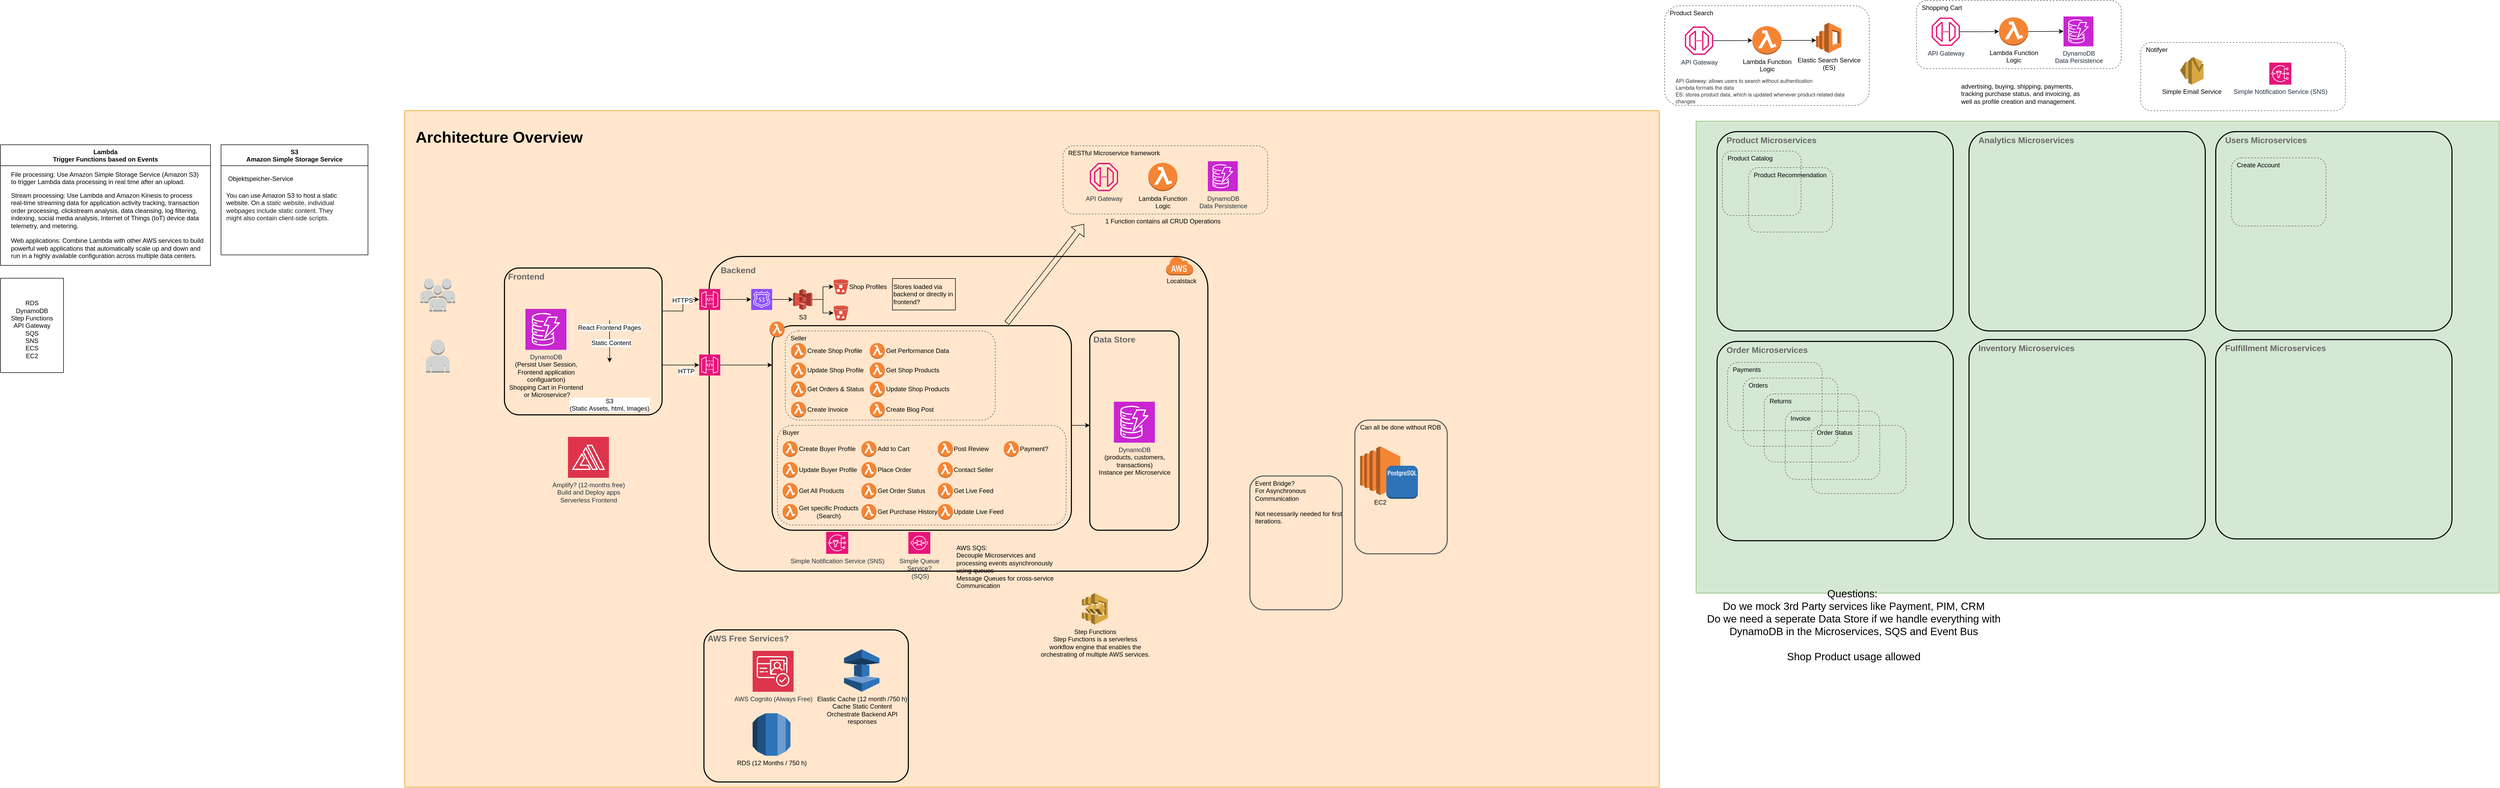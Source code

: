 <mxfile version="24.0.2" type="github">
  <diagram name="Seite-1" id="H0WjSN8u0w2IexakOVe9">
    <mxGraphModel dx="2236" dy="1853" grid="1" gridSize="10" guides="1" tooltips="1" connect="1" arrows="1" fold="1" page="1" pageScale="1" pageWidth="827" pageHeight="1169" math="0" shadow="0">
      <root>
        <mxCell id="0" />
        <mxCell id="1" parent="0" />
        <mxCell id="PIIRv9eCLGQA87d_PgNQ-50" value="" style="rounded=0;whiteSpace=wrap;html=1;align=left;verticalAlign=middle;fontFamily=Helvetica;fontSize=12;fillColor=#d5e8d4;strokeColor=#82b366;" parent="1" vertex="1">
          <mxGeometry x="2470" y="100" width="1530" height="900" as="geometry" />
        </mxCell>
        <mxCell id="dFDLAd7guygsS9mEY5Ak-1" value="Product Microservices" style="rounded=1;arcSize=10;dashed=0;fillColor=none;gradientColor=none;strokeWidth=2;align=left;verticalAlign=top;fontFamily=Helvetica;fontSize=16;fontColor=#666666;fontStyle=1;labelBackgroundColor=none;labelBorderColor=none;spacingLeft=16;" parent="1" vertex="1">
          <mxGeometry x="2510" y="120" width="450" height="380" as="geometry" />
        </mxCell>
        <mxCell id="PIIRv9eCLGQA87d_PgNQ-48" value="" style="rounded=0;whiteSpace=wrap;html=1;align=left;verticalAlign=middle;fontFamily=Helvetica;fontSize=12;fillColor=#ffe6cc;strokeColor=#d79b00;" parent="1" vertex="1">
          <mxGeometry x="10" y="80" width="2390" height="1290" as="geometry" />
        </mxCell>
        <mxCell id="CP4FYi2aOfL6vlJ2FLCF-43" value="Frontend" style="rounded=1;arcSize=10;dashed=0;fillColor=none;gradientColor=none;strokeWidth=2;align=left;verticalAlign=top;fontFamily=Helvetica;fontSize=16;fontColor=#666666;fontStyle=1;labelBackgroundColor=none;labelBorderColor=none;spacingLeft=5;" parent="1" vertex="1">
          <mxGeometry x="200" y="380" width="300.27" height="280" as="geometry" />
        </mxCell>
        <mxCell id="CP4FYi2aOfL6vlJ2FLCF-20" value="EC2" style="outlineConnect=0;dashed=0;verticalLabelPosition=bottom;verticalAlign=top;align=center;html=1;shape=mxgraph.aws3.ec2;fillColor=#F58534;gradientColor=none;fontFamily=Helvetica;fontSize=12;fontColor=default;" parent="1" vertex="1">
          <mxGeometry x="1830" y="720" width="76.5" height="93" as="geometry" />
        </mxCell>
        <mxCell id="CP4FYi2aOfL6vlJ2FLCF-29" value="Backend" style="rounded=1;arcSize=10;dashed=0;fillColor=none;gradientColor=none;strokeWidth=2;align=left;verticalAlign=top;fontFamily=Helvetica;fontSize=16;fontColor=#666666;fontStyle=1;spacingLeft=20;spacingTop=10;" parent="1" vertex="1">
          <mxGeometry x="590" y="358" width="950" height="600" as="geometry" />
        </mxCell>
        <mxCell id="CP4FYi2aOfL6vlJ2FLCF-90" value="Data Store" style="rounded=1;arcSize=10;dashed=0;fillColor=none;gradientColor=none;strokeWidth=2;align=left;verticalAlign=top;fontFamily=Helvetica;fontSize=16;fontColor=#666666;fontStyle=1;labelBackgroundColor=none;labelBorderColor=none;spacingLeft=5;" parent="1" vertex="1">
          <mxGeometry x="1315" y="500" width="170" height="380" as="geometry" />
        </mxCell>
        <mxCell id="PIIRv9eCLGQA87d_PgNQ-9" style="edgeStyle=orthogonalEdgeStyle;rounded=0;orthogonalLoop=1;jettySize=auto;html=1;fontFamily=Helvetica;fontSize=12;fontColor=default;" parent="1" source="CP4FYi2aOfL6vlJ2FLCF-31" target="CP4FYi2aOfL6vlJ2FLCF-90" edge="1">
          <mxGeometry relative="1" as="geometry">
            <Array as="points">
              <mxPoint x="1290" y="680" />
              <mxPoint x="1290" y="680" />
            </Array>
          </mxGeometry>
        </mxCell>
        <mxCell id="CP4FYi2aOfL6vlJ2FLCF-31" value="" style="rounded=1;arcSize=10;dashed=0;fillColor=none;gradientColor=none;strokeWidth=2;align=left;verticalAlign=top;fontFamily=Helvetica;fontSize=12;fontColor=default;" parent="1" vertex="1">
          <mxGeometry x="710" y="490" width="570" height="390" as="geometry" />
        </mxCell>
        <mxCell id="CP4FYi2aOfL6vlJ2FLCF-72" value="Seller" style="rounded=1;whiteSpace=wrap;html=1;align=left;verticalAlign=top;fontFamily=Helvetica;fontSize=12;fontColor=default;fillColor=none;gradientColor=none;dashed=1;strokeColor=#5e5e5e;spacingLeft=8;" parent="1" vertex="1">
          <mxGeometry x="735" y="500" width="400" height="170" as="geometry" />
        </mxCell>
        <mxCell id="CP4FYi2aOfL6vlJ2FLCF-1" value="&lt;br&gt;RDS&lt;br&gt;DynamoDB&lt;br&gt;Step Functions&lt;br&gt;API Gateway&lt;br&gt;SQS&lt;br&gt;SNS&lt;br&gt;ECS&lt;br&gt;EC2" style="rounded=0;whiteSpace=wrap;html=1;" parent="1" vertex="1">
          <mxGeometry x="-760" y="399.5" width="120" height="180" as="geometry" />
        </mxCell>
        <mxCell id="CP4FYi2aOfL6vlJ2FLCF-7" value="Lambda&#xa;Trigger Functions based on Events" style="swimlane;startSize=40;" parent="1" vertex="1">
          <mxGeometry x="-760" y="145" width="400" height="230" as="geometry" />
        </mxCell>
        <mxCell id="CP4FYi2aOfL6vlJ2FLCF-10" value="File processing: Use Amazon Simple Storage Service (Amazon S3) &#xa;to trigger Lambda data processing in real time after an upload." style="text;align=left;verticalAlign=middle;resizable=1;points=[];autosize=1;strokeColor=none;fillColor=none;html=1;overflow=fill;whiteSpace=wrap;" parent="CP4FYi2aOfL6vlJ2FLCF-7" vertex="1">
          <mxGeometry x="20" y="50" width="380" height="40" as="geometry" />
        </mxCell>
        <mxCell id="CP4FYi2aOfL6vlJ2FLCF-11" value="Stream processing: Use Lambda and Amazon Kinesis to process real-time streaming data for application activity tracking, transaction order processing, clickstream analysis, data cleansing, log filtering, indexing, social media analysis, Internet of Things (IoT) device data telemetry, and metering.&lt;br&gt;&lt;br&gt;Web applications: Combine Lambda with other AWS services to build powerful web applications that automatically scale up and down and run in a highly available configuration across multiple data centers." style="text;align=left;verticalAlign=middle;resizable=1;points=[];autosize=1;strokeColor=none;fillColor=none;html=1;overflow=fill;whiteSpace=wrap;" parent="CP4FYi2aOfL6vlJ2FLCF-7" vertex="1">
          <mxGeometry x="20" y="90" width="370" height="140" as="geometry" />
        </mxCell>
        <mxCell id="CP4FYi2aOfL6vlJ2FLCF-12" value="S3&#xa;Amazon Simple Storage Service" style="swimlane;align=center;verticalAlign=middle;fontFamily=Helvetica;fontSize=12;fontColor=default;fillColor=none;gradientColor=none;startSize=40;" parent="1" vertex="1">
          <mxGeometry x="-340" y="145" width="280" height="210" as="geometry" />
        </mxCell>
        <mxCell id="CP4FYi2aOfL6vlJ2FLCF-13" value="Objektspeicher-Service" style="text;html=1;align=center;verticalAlign=middle;resizable=0;points=[];autosize=1;strokeColor=none;fillColor=none;fontFamily=Helvetica;fontSize=12;fontColor=default;" parent="CP4FYi2aOfL6vlJ2FLCF-12" vertex="1">
          <mxGeometry y="50" width="150" height="30" as="geometry" />
        </mxCell>
        <mxCell id="CP4FYi2aOfL6vlJ2FLCF-14" value="&lt;font style=&quot;font-size: 12px;&quot;&gt;You can use Amazon S3 to host a static website. On a&amp;nbsp;&lt;em style=&quot;color: rgb(22, 25, 31); font-family: &amp;quot;Amazon Ember&amp;quot;, Helvetica, Arial, sans-serif; text-align: start; background-color: rgb(255, 255, 255);&quot;&gt;static&lt;/em&gt;&lt;span style=&quot;color: rgb(22, 25, 31); font-family: &amp;quot;Amazon Ember&amp;quot;, Helvetica, Arial, sans-serif; text-align: start; background-color: rgb(255, 255, 255);&quot;&gt;&amp;nbsp;website, individual webpages include static content. They might also contain client-side scripts.&lt;/span&gt;&lt;/font&gt;" style="text;align=left;verticalAlign=middle;resizable=1;points=[];autosize=1;strokeColor=none;fillColor=none;html=1;overflow=fill;whiteSpace=wrap;" parent="CP4FYi2aOfL6vlJ2FLCF-12" vertex="1">
          <mxGeometry x="10" y="90" width="220" height="60" as="geometry" />
        </mxCell>
        <mxCell id="CP4FYi2aOfL6vlJ2FLCF-41" style="edgeStyle=orthogonalEdgeStyle;rounded=0;orthogonalLoop=1;jettySize=auto;html=1;fontFamily=Helvetica;fontSize=12;fontColor=default;" parent="1" source="CP4FYi2aOfL6vlJ2FLCF-16" target="CP4FYi2aOfL6vlJ2FLCF-17" edge="1">
          <mxGeometry relative="1" as="geometry" />
        </mxCell>
        <mxCell id="CP4FYi2aOfL6vlJ2FLCF-42" value="Static Content" style="edgeLabel;html=1;align=center;verticalAlign=middle;resizable=0;points=[];fontFamily=Helvetica;fontSize=12;fontColor=default;fillColor=none;gradientColor=none;" parent="CP4FYi2aOfL6vlJ2FLCF-41" vertex="1" connectable="0">
          <mxGeometry x="0.071" y="2" relative="1" as="geometry">
            <mxPoint as="offset" />
          </mxGeometry>
        </mxCell>
        <mxCell id="CP4FYi2aOfL6vlJ2FLCF-16" value="React Frontend Pages" style="shape=image;verticalLabelPosition=bottom;labelBackgroundColor=default;verticalAlign=top;aspect=fixed;imageAspect=0;image=https://upload.wikimedia.org/wikipedia/commons/thumb/a/a7/React-icon.svg/2300px-React-icon.svg.png;" parent="1" vertex="1">
          <mxGeometry x="360" y="410" width="80.54" height="70" as="geometry" />
        </mxCell>
        <mxCell id="CP4FYi2aOfL6vlJ2FLCF-17" value="S3&#xa;(Static Assets, html, Images)" style="shape=image;verticalLabelPosition=bottom;labelBackgroundColor=default;verticalAlign=top;aspect=fixed;imageAspect=0;image=https://cdn.worldvectorlogo.com/logos/amazon-s3-simple-storage-service.svg;" parent="1" vertex="1">
          <mxGeometry x="370.27" y="560" width="60" height="60" as="geometry" />
        </mxCell>
        <mxCell id="CP4FYi2aOfL6vlJ2FLCF-19" value="Step Functions&lt;br&gt;Step Functions is a serverless &lt;br&gt;workflow engine that enables the &lt;br&gt;orchestrating of multiple AWS services." style="outlineConnect=0;dashed=0;verticalLabelPosition=bottom;verticalAlign=top;align=center;html=1;shape=mxgraph.aws3.step_functions;fillColor=#D9A741;gradientColor=none;fontFamily=Helvetica;fontSize=12;fontColor=default;aspect=fixed;" parent="1" vertex="1">
          <mxGeometry x="1300" y="1000" width="49.35" height="60" as="geometry" />
        </mxCell>
        <mxCell id="CP4FYi2aOfL6vlJ2FLCF-27" value="" style="outlineConnect=0;dashed=0;verticalLabelPosition=bottom;verticalAlign=top;align=center;html=1;shape=mxgraph.aws3.user;fillColor=#D2D3D3;gradientColor=none;fontFamily=Helvetica;fontSize=12;fontColor=default;" parent="1" vertex="1">
          <mxGeometry x="50.5" y="516.5" width="45" height="63" as="geometry" />
        </mxCell>
        <mxCell id="CP4FYi2aOfL6vlJ2FLCF-28" value="" style="outlineConnect=0;dashed=0;verticalLabelPosition=bottom;verticalAlign=top;align=center;html=1;shape=mxgraph.aws3.users;fillColor=#D2D3D3;gradientColor=none;fontFamily=Helvetica;fontSize=12;fontColor=default;" parent="1" vertex="1">
          <mxGeometry x="40" y="400" width="66" height="63" as="geometry" />
        </mxCell>
        <mxCell id="CP4FYi2aOfL6vlJ2FLCF-33" value="Simple Queue &lt;br&gt;Service?&lt;br&gt;&amp;nbsp;(SQS)" style="sketch=0;points=[[0,0,0],[0.25,0,0],[0.5,0,0],[0.75,0,0],[1,0,0],[0,1,0],[0.25,1,0],[0.5,1,0],[0.75,1,0],[1,1,0],[0,0.25,0],[0,0.5,0],[0,0.75,0],[1,0.25,0],[1,0.5,0],[1,0.75,0]];outlineConnect=0;fontColor=#232F3E;fillColor=#E7157B;strokeColor=#ffffff;dashed=0;verticalLabelPosition=bottom;verticalAlign=top;align=center;html=1;fontSize=12;fontStyle=0;aspect=fixed;shape=mxgraph.aws4.resourceIcon;resIcon=mxgraph.aws4.sqs;fontFamily=Helvetica;" parent="1" vertex="1">
          <mxGeometry x="969.4" y="883.25" width="41.75" height="41.75" as="geometry" />
        </mxCell>
        <mxCell id="CP4FYi2aOfL6vlJ2FLCF-34" value="Simple Notification Service (SNS)" style="sketch=0;points=[[0,0,0],[0.25,0,0],[0.5,0,0],[0.75,0,0],[1,0,0],[0,1,0],[0.25,1,0],[0.5,1,0],[0.75,1,0],[1,1,0],[0,0.25,0],[0,0.5,0],[0,0.75,0],[1,0.25,0],[1,0.5,0],[1,0.75,0]];outlineConnect=0;fontColor=#232F3E;fillColor=#E7157B;strokeColor=#ffffff;dashed=0;verticalLabelPosition=bottom;verticalAlign=top;align=center;html=1;fontSize=12;fontStyle=0;aspect=fixed;shape=mxgraph.aws4.resourceIcon;resIcon=mxgraph.aws4.sns;fontFamily=Helvetica;" parent="1" vertex="1">
          <mxGeometry x="812.8" y="883" width="42" height="42" as="geometry" />
        </mxCell>
        <mxCell id="CP4FYi2aOfL6vlJ2FLCF-47" style="edgeStyle=orthogonalEdgeStyle;rounded=0;orthogonalLoop=1;jettySize=auto;html=1;fontFamily=Helvetica;fontSize=12;fontColor=default;entryX=0;entryY=0.5;entryDx=0;entryDy=0;entryPerimeter=0;" parent="1" target="CP4FYi2aOfL6vlJ2FLCF-45" edge="1">
          <mxGeometry relative="1" as="geometry">
            <mxPoint x="550" y="500" as="targetPoint" />
            <mxPoint x="500" y="460" as="sourcePoint" />
            <Array as="points">
              <mxPoint x="500" y="462" />
              <mxPoint x="540" y="462" />
            </Array>
          </mxGeometry>
        </mxCell>
        <mxCell id="CP4FYi2aOfL6vlJ2FLCF-48" value="HTTPS" style="edgeLabel;html=1;align=center;verticalAlign=bottom;resizable=0;points=[];fontFamily=Helvetica;fontSize=12;fontColor=default;fillColor=none;gradientColor=none;" parent="CP4FYi2aOfL6vlJ2FLCF-47" vertex="1" connectable="0">
          <mxGeometry x="0.133" y="1" relative="1" as="geometry">
            <mxPoint as="offset" />
          </mxGeometry>
        </mxCell>
        <mxCell id="CP4FYi2aOfL6vlJ2FLCF-49" style="edgeStyle=orthogonalEdgeStyle;rounded=0;orthogonalLoop=1;jettySize=auto;html=1;fontFamily=Helvetica;fontSize=12;fontColor=default;entryX=0;entryY=0.5;entryDx=0;entryDy=0;entryPerimeter=0;" parent="1" source="CP4FYi2aOfL6vlJ2FLCF-43" target="CP4FYi2aOfL6vlJ2FLCF-92" edge="1">
          <mxGeometry relative="1" as="geometry">
            <mxPoint x="567.38" y="565" as="targetPoint" />
            <Array as="points">
              <mxPoint x="510" y="565" />
              <mxPoint x="510" y="565" />
            </Array>
          </mxGeometry>
        </mxCell>
        <mxCell id="CP4FYi2aOfL6vlJ2FLCF-50" value="HTTP" style="edgeLabel;html=1;align=center;verticalAlign=top;resizable=0;points=[];fontFamily=Helvetica;fontSize=12;fontColor=default;fillColor=none;gradientColor=none;" parent="CP4FYi2aOfL6vlJ2FLCF-49" vertex="1" connectable="0">
          <mxGeometry x="0.293" y="2" relative="1" as="geometry">
            <mxPoint as="offset" />
          </mxGeometry>
        </mxCell>
        <mxCell id="CP4FYi2aOfL6vlJ2FLCF-32" value="" style="dashed=0;html=1;shape=mxgraph.aws3.cloud;fillColor=#F58536;gradientColor=none;dashed=0;align=left;verticalAlign=middle;fontFamily=Helvetica;fontSize=12;fontColor=default;" parent="1" vertex="1">
          <mxGeometry x="1460" y="358" width="52" height="36" as="geometry" />
        </mxCell>
        <mxCell id="CP4FYi2aOfL6vlJ2FLCF-45" value="" style="sketch=0;points=[[0,0,0],[0.25,0,0],[0.5,0,0],[0.75,0,0],[1,0,0],[0,1,0],[0.25,1,0],[0.5,1,0],[0.75,1,0],[1,1,0],[0,0.25,0],[0,0.5,0],[0,0.75,0],[1,0.25,0],[1,0.5,0],[1,0.75,0]];outlineConnect=0;fontColor=#232F3E;fillColor=#E7157B;strokeColor=#ffffff;dashed=0;verticalLabelPosition=bottom;verticalAlign=top;align=center;html=1;fontSize=12;fontStyle=0;aspect=fixed;shape=mxgraph.aws4.resourceIcon;resIcon=mxgraph.aws4.api_gateway;fontFamily=Helvetica;" parent="1" vertex="1">
          <mxGeometry x="571" y="420" width="40" height="40" as="geometry" />
        </mxCell>
        <mxCell id="CP4FYi2aOfL6vlJ2FLCF-56" style="edgeStyle=orthogonalEdgeStyle;rounded=0;orthogonalLoop=1;jettySize=auto;html=1;fontFamily=Helvetica;fontSize=12;fontColor=default;" parent="1" source="CP4FYi2aOfL6vlJ2FLCF-46" target="CP4FYi2aOfL6vlJ2FLCF-51" edge="1">
          <mxGeometry relative="1" as="geometry" />
        </mxCell>
        <mxCell id="CP4FYi2aOfL6vlJ2FLCF-46" value="" style="sketch=0;points=[[0,0,0],[0.25,0,0],[0.5,0,0],[0.75,0,0],[1,0,0],[0,1,0],[0.25,1,0],[0.5,1,0],[0.75,1,0],[1,1,0],[0,0.25,0],[0,0.5,0],[0,0.75,0],[1,0.25,0],[1,0.5,0],[1,0.75,0]];outlineConnect=0;fontColor=#232F3E;fillColor=#8C4FFF;strokeColor=#ffffff;dashed=0;verticalLabelPosition=bottom;verticalAlign=top;align=center;html=1;fontSize=12;fontStyle=0;aspect=fixed;shape=mxgraph.aws4.resourceIcon;resIcon=mxgraph.aws4.route_53;fontFamily=Helvetica;" parent="1" vertex="1">
          <mxGeometry x="670" y="420" width="40" height="40" as="geometry" />
        </mxCell>
        <mxCell id="CP4FYi2aOfL6vlJ2FLCF-57" style="edgeStyle=orthogonalEdgeStyle;rounded=0;orthogonalLoop=1;jettySize=auto;html=1;fontFamily=Helvetica;fontSize=12;fontColor=default;" parent="1" source="CP4FYi2aOfL6vlJ2FLCF-51" target="CP4FYi2aOfL6vlJ2FLCF-52" edge="1">
          <mxGeometry relative="1" as="geometry" />
        </mxCell>
        <mxCell id="CP4FYi2aOfL6vlJ2FLCF-58" style="edgeStyle=orthogonalEdgeStyle;rounded=0;orthogonalLoop=1;jettySize=auto;html=1;fontFamily=Helvetica;fontSize=12;fontColor=default;" parent="1" source="CP4FYi2aOfL6vlJ2FLCF-51" target="CP4FYi2aOfL6vlJ2FLCF-54" edge="1">
          <mxGeometry relative="1" as="geometry" />
        </mxCell>
        <mxCell id="CP4FYi2aOfL6vlJ2FLCF-51" value="S3" style="outlineConnect=0;dashed=0;verticalLabelPosition=bottom;verticalAlign=top;align=center;html=1;shape=mxgraph.aws3.s3;fillColor=#E05243;gradientColor=none;fontFamily=Helvetica;fontSize=12;fontColor=default;" parent="1" vertex="1">
          <mxGeometry x="750" y="420" width="36.5" height="40" as="geometry" />
        </mxCell>
        <mxCell id="CP4FYi2aOfL6vlJ2FLCF-52" value="Shop Profiles" style="outlineConnect=0;dashed=0;verticalLabelPosition=middle;verticalAlign=middle;align=left;html=1;shape=mxgraph.aws3.bucket_with_objects;fillColor=#E05243;gradientColor=none;fontFamily=Helvetica;fontSize=12;fontColor=default;aspect=fixed;labelPosition=right;" parent="1" vertex="1">
          <mxGeometry x="827" y="401.5" width="27.8" height="28.5" as="geometry" />
        </mxCell>
        <mxCell id="CP4FYi2aOfL6vlJ2FLCF-54" value="" style="outlineConnect=0;dashed=0;verticalLabelPosition=bottom;verticalAlign=top;align=center;html=1;shape=mxgraph.aws3.bucket_with_objects;fillColor=#E05243;gradientColor=none;fontFamily=Helvetica;fontSize=12;fontColor=default;aspect=fixed;" parent="1" vertex="1">
          <mxGeometry x="827" y="451.5" width="27.8" height="28.5" as="geometry" />
        </mxCell>
        <mxCell id="CP4FYi2aOfL6vlJ2FLCF-55" style="edgeStyle=orthogonalEdgeStyle;rounded=0;orthogonalLoop=1;jettySize=auto;html=1;entryX=0;entryY=0.5;entryDx=0;entryDy=0;entryPerimeter=0;fontFamily=Helvetica;fontSize=12;fontColor=default;" parent="1" source="CP4FYi2aOfL6vlJ2FLCF-45" target="CP4FYi2aOfL6vlJ2FLCF-46" edge="1">
          <mxGeometry relative="1" as="geometry" />
        </mxCell>
        <mxCell id="CP4FYi2aOfL6vlJ2FLCF-23" value="" style="outlineConnect=0;dashed=0;verticalLabelPosition=bottom;verticalAlign=top;align=center;html=1;shape=mxgraph.aws3.lambda_function;fillColor=#F58534;gradientColor=none;fontFamily=Helvetica;fontSize=12;fontColor=default;aspect=fixed;" parent="1" vertex="1">
          <mxGeometry x="705.0" y="482" width="28.75" height="30" as="geometry" />
        </mxCell>
        <mxCell id="CP4FYi2aOfL6vlJ2FLCF-60" value="Create Shop Profile" style="outlineConnect=0;dashed=0;verticalLabelPosition=middle;verticalAlign=middle;align=left;html=1;shape=mxgraph.aws3.lambda_function;fillColor=#F58534;gradientColor=none;fontFamily=Helvetica;fontSize=12;fontColor=default;aspect=fixed;labelPosition=right;" parent="1" vertex="1">
          <mxGeometry x="746.0" y="523" width="28.75" height="30" as="geometry" />
        </mxCell>
        <mxCell id="CP4FYi2aOfL6vlJ2FLCF-61" style="edgeStyle=orthogonalEdgeStyle;rounded=0;orthogonalLoop=1;jettySize=auto;html=1;fontFamily=Helvetica;fontSize=12;fontColor=default;exitX=1;exitY=0.5;exitDx=0;exitDy=0;exitPerimeter=0;" parent="1" source="CP4FYi2aOfL6vlJ2FLCF-92" edge="1">
          <mxGeometry relative="1" as="geometry">
            <mxPoint x="614.63" y="565" as="sourcePoint" />
            <mxPoint x="710" y="565" as="targetPoint" />
          </mxGeometry>
        </mxCell>
        <mxCell id="CP4FYi2aOfL6vlJ2FLCF-26" value="" style="outlineConnect=0;dashed=0;verticalLabelPosition=bottom;verticalAlign=top;align=center;html=1;shape=mxgraph.aws3.postgre_sql_instance;fillColor=#2E73B8;gradientColor=none;fontFamily=Helvetica;fontSize=12;fontColor=default;" parent="1" vertex="1">
          <mxGeometry x="1880" y="757" width="60" height="63" as="geometry" />
        </mxCell>
        <mxCell id="CP4FYi2aOfL6vlJ2FLCF-62" value="Update Shop Profile" style="outlineConnect=0;dashed=0;verticalLabelPosition=middle;verticalAlign=middle;align=left;html=1;shape=mxgraph.aws3.lambda_function;fillColor=#F58534;gradientColor=none;fontFamily=Helvetica;fontSize=12;fontColor=default;aspect=fixed;labelPosition=right;" parent="1" vertex="1">
          <mxGeometry x="746.0" y="560" width="28.75" height="30" as="geometry" />
        </mxCell>
        <mxCell id="CP4FYi2aOfL6vlJ2FLCF-63" value="Get Orders &amp;amp; Status" style="outlineConnect=0;dashed=0;verticalLabelPosition=middle;verticalAlign=middle;align=left;html=1;shape=mxgraph.aws3.lambda_function;fillColor=#F58534;gradientColor=none;fontFamily=Helvetica;fontSize=12;fontColor=default;aspect=fixed;labelPosition=right;" parent="1" vertex="1">
          <mxGeometry x="746.0" y="596" width="28.75" height="30" as="geometry" />
        </mxCell>
        <mxCell id="CP4FYi2aOfL6vlJ2FLCF-64" value="Create Invoice" style="outlineConnect=0;dashed=0;verticalLabelPosition=middle;verticalAlign=middle;align=left;html=1;shape=mxgraph.aws3.lambda_function;fillColor=#F58534;gradientColor=none;fontFamily=Helvetica;fontSize=12;fontColor=default;aspect=fixed;labelPosition=right;" parent="1" vertex="1">
          <mxGeometry x="746.0" y="635" width="28.75" height="30" as="geometry" />
        </mxCell>
        <mxCell id="CP4FYi2aOfL6vlJ2FLCF-65" value="Get Performance Data" style="outlineConnect=0;dashed=0;verticalLabelPosition=middle;verticalAlign=middle;align=left;html=1;shape=mxgraph.aws3.lambda_function;fillColor=#F58534;gradientColor=none;fontFamily=Helvetica;fontSize=12;fontColor=default;aspect=fixed;labelPosition=right;" parent="1" vertex="1">
          <mxGeometry x="896.0" y="523" width="28.75" height="30" as="geometry" />
        </mxCell>
        <mxCell id="CP4FYi2aOfL6vlJ2FLCF-66" value="Get Shop Products" style="outlineConnect=0;dashed=0;verticalLabelPosition=middle;verticalAlign=middle;align=left;html=1;shape=mxgraph.aws3.lambda_function;fillColor=#F58534;gradientColor=none;fontFamily=Helvetica;fontSize=12;fontColor=default;aspect=fixed;labelPosition=right;" parent="1" vertex="1">
          <mxGeometry x="896.0" y="560" width="28.75" height="30" as="geometry" />
        </mxCell>
        <mxCell id="CP4FYi2aOfL6vlJ2FLCF-67" value="Create Blog Post" style="outlineConnect=0;dashed=0;verticalLabelPosition=middle;verticalAlign=middle;align=left;html=1;shape=mxgraph.aws3.lambda_function;fillColor=#F58534;gradientColor=none;fontFamily=Helvetica;fontSize=12;fontColor=default;aspect=fixed;labelPosition=right;" parent="1" vertex="1">
          <mxGeometry x="896" y="635" width="28.75" height="30" as="geometry" />
        </mxCell>
        <mxCell id="CP4FYi2aOfL6vlJ2FLCF-68" value="Create Buyer Profile" style="outlineConnect=0;dashed=0;verticalLabelPosition=middle;verticalAlign=middle;align=left;html=1;shape=mxgraph.aws3.lambda_function;fillColor=#F58534;gradientColor=none;fontFamily=Helvetica;fontSize=12;fontColor=default;aspect=fixed;labelPosition=right;" parent="1" vertex="1">
          <mxGeometry x="730" y="710" width="28.75" height="30" as="geometry" />
        </mxCell>
        <mxCell id="CP4FYi2aOfL6vlJ2FLCF-69" value="Update Buyer Profile" style="outlineConnect=0;dashed=0;verticalLabelPosition=middle;verticalAlign=middle;align=left;html=1;shape=mxgraph.aws3.lambda_function;fillColor=#F58534;gradientColor=none;fontFamily=Helvetica;fontSize=12;fontColor=default;aspect=fixed;labelPosition=right;" parent="1" vertex="1">
          <mxGeometry x="730" y="750" width="28.75" height="30" as="geometry" />
        </mxCell>
        <mxCell id="CP4FYi2aOfL6vlJ2FLCF-70" value="Get All Products" style="outlineConnect=0;dashed=0;verticalLabelPosition=middle;verticalAlign=middle;align=left;html=1;shape=mxgraph.aws3.lambda_function;fillColor=#F58534;gradientColor=none;fontFamily=Helvetica;fontSize=12;fontColor=default;aspect=fixed;labelPosition=right;" parent="1" vertex="1">
          <mxGeometry x="730" y="790" width="28.75" height="30" as="geometry" />
        </mxCell>
        <mxCell id="CP4FYi2aOfL6vlJ2FLCF-74" value="Buyer" style="rounded=1;whiteSpace=wrap;html=1;align=left;verticalAlign=top;fontFamily=Helvetica;fontSize=12;fontColor=default;fillColor=none;gradientColor=none;dashed=1;strokeColor=#5e5e5e;spacingLeft=8;" parent="1" vertex="1">
          <mxGeometry x="720" y="680" width="550" height="190" as="geometry" />
        </mxCell>
        <mxCell id="CP4FYi2aOfL6vlJ2FLCF-71" value="Get specific Products&lt;br&gt;&lt;div style=&quot;text-align: center;&quot;&gt;&lt;span style=&quot;background-color: initial;&quot;&gt;(Search)&lt;/span&gt;&lt;/div&gt;" style="outlineConnect=0;dashed=0;verticalLabelPosition=middle;verticalAlign=middle;align=left;html=1;shape=mxgraph.aws3.lambda_function;fillColor=#F58534;gradientColor=none;fontFamily=Helvetica;fontSize=12;fontColor=default;aspect=fixed;labelPosition=right;" parent="1" vertex="1">
          <mxGeometry x="730" y="830" width="28.75" height="30" as="geometry" />
        </mxCell>
        <mxCell id="CP4FYi2aOfL6vlJ2FLCF-73" value="Update Shop Products" style="outlineConnect=0;dashed=0;verticalLabelPosition=middle;verticalAlign=middle;align=left;html=1;shape=mxgraph.aws3.lambda_function;fillColor=#F58534;gradientColor=none;fontFamily=Helvetica;fontSize=12;fontColor=default;aspect=fixed;labelPosition=right;" parent="1" vertex="1">
          <mxGeometry x="896.0" y="596" width="28.75" height="30" as="geometry" />
        </mxCell>
        <mxCell id="CP4FYi2aOfL6vlJ2FLCF-76" value="Add to Cart" style="outlineConnect=0;dashed=0;verticalLabelPosition=middle;verticalAlign=middle;align=left;html=1;shape=mxgraph.aws3.lambda_function;fillColor=#F58534;gradientColor=none;fontFamily=Helvetica;fontSize=12;fontColor=default;aspect=fixed;labelPosition=right;" parent="1" vertex="1">
          <mxGeometry x="880" y="710" width="28.75" height="30" as="geometry" />
        </mxCell>
        <mxCell id="CP4FYi2aOfL6vlJ2FLCF-78" value="Place Order" style="outlineConnect=0;dashed=0;verticalLabelPosition=middle;verticalAlign=middle;align=left;html=1;shape=mxgraph.aws3.lambda_function;fillColor=#F58534;gradientColor=none;fontFamily=Helvetica;fontSize=12;fontColor=default;aspect=fixed;labelPosition=right;" parent="1" vertex="1">
          <mxGeometry x="880" y="750" width="28.75" height="30" as="geometry" />
        </mxCell>
        <mxCell id="CP4FYi2aOfL6vlJ2FLCF-80" value="Get Purchase History" style="outlineConnect=0;dashed=0;verticalLabelPosition=middle;verticalAlign=middle;align=left;html=1;shape=mxgraph.aws3.lambda_function;fillColor=#F58534;gradientColor=none;fontFamily=Helvetica;fontSize=12;fontColor=default;aspect=fixed;labelPosition=right;" parent="1" vertex="1">
          <mxGeometry x="880" y="830" width="28.75" height="30" as="geometry" />
        </mxCell>
        <mxCell id="CP4FYi2aOfL6vlJ2FLCF-81" value="Post Review" style="outlineConnect=0;dashed=0;verticalLabelPosition=middle;verticalAlign=middle;align=left;html=1;shape=mxgraph.aws3.lambda_function;fillColor=#F58534;gradientColor=none;fontFamily=Helvetica;fontSize=12;fontColor=default;aspect=fixed;labelPosition=right;" parent="1" vertex="1">
          <mxGeometry x="1025.62" y="710" width="28.75" height="30" as="geometry" />
        </mxCell>
        <mxCell id="CP4FYi2aOfL6vlJ2FLCF-82" value="Get Live Feed" style="outlineConnect=0;dashed=0;verticalLabelPosition=middle;verticalAlign=middle;align=left;html=1;shape=mxgraph.aws3.lambda_function;fillColor=#F58534;gradientColor=none;fontFamily=Helvetica;fontSize=12;fontColor=default;aspect=fixed;labelPosition=right;" parent="1" vertex="1">
          <mxGeometry x="1025.62" y="790" width="28.75" height="30" as="geometry" />
        </mxCell>
        <mxCell id="CP4FYi2aOfL6vlJ2FLCF-83" value="Update Live Feed" style="outlineConnect=0;dashed=0;verticalLabelPosition=middle;verticalAlign=middle;align=left;html=1;shape=mxgraph.aws3.lambda_function;fillColor=#F58534;gradientColor=none;fontFamily=Helvetica;fontSize=12;fontColor=default;aspect=fixed;labelPosition=right;" parent="1" vertex="1">
          <mxGeometry x="1025.62" y="830" width="28.75" height="30" as="geometry" />
        </mxCell>
        <mxCell id="CP4FYi2aOfL6vlJ2FLCF-84" value="Get Order Status" style="outlineConnect=0;dashed=0;verticalLabelPosition=middle;verticalAlign=middle;align=left;html=1;shape=mxgraph.aws3.lambda_function;fillColor=#F58534;gradientColor=none;fontFamily=Helvetica;fontSize=12;fontColor=default;aspect=fixed;labelPosition=right;" parent="1" vertex="1">
          <mxGeometry x="880" y="790" width="28.75" height="30" as="geometry" />
        </mxCell>
        <mxCell id="CP4FYi2aOfL6vlJ2FLCF-85" value="Contact Seller" style="outlineConnect=0;dashed=0;verticalLabelPosition=middle;verticalAlign=middle;align=left;html=1;shape=mxgraph.aws3.lambda_function;fillColor=#F58534;gradientColor=none;fontFamily=Helvetica;fontSize=12;fontColor=default;aspect=fixed;labelPosition=right;" parent="1" vertex="1">
          <mxGeometry x="1025.63" y="750" width="28.75" height="30" as="geometry" />
        </mxCell>
        <mxCell id="CP4FYi2aOfL6vlJ2FLCF-86" value="Localstack" style="text;html=1;align=center;verticalAlign=middle;whiteSpace=wrap;rounded=0;fontFamily=Helvetica;fontSize=12;fontColor=default;" parent="1" vertex="1">
          <mxGeometry x="1460" y="390" width="60" height="30" as="geometry" />
        </mxCell>
        <mxCell id="CP4FYi2aOfL6vlJ2FLCF-92" value="" style="sketch=0;points=[[0,0,0],[0.25,0,0],[0.5,0,0],[0.75,0,0],[1,0,0],[0,1,0],[0.25,1,0],[0.5,1,0],[0.75,1,0],[1,1,0],[0,0.25,0],[0,0.5,0],[0,0.75,0],[1,0.25,0],[1,0.5,0],[1,0.75,0]];outlineConnect=0;fontColor=#232F3E;fillColor=#E7157B;strokeColor=#ffffff;dashed=0;verticalLabelPosition=bottom;verticalAlign=top;align=center;html=1;fontSize=12;fontStyle=0;aspect=fixed;shape=mxgraph.aws4.resourceIcon;resIcon=mxgraph.aws4.api_gateway;fontFamily=Helvetica;" parent="1" vertex="1">
          <mxGeometry x="571" y="545" width="40" height="40" as="geometry" />
        </mxCell>
        <mxCell id="CP4FYi2aOfL6vlJ2FLCF-94" value="AWS Cognito (Always Free)" style="sketch=0;points=[[0,0,0],[0.25,0,0],[0.5,0,0],[0.75,0,0],[1,0,0],[0,1,0],[0.25,1,0],[0.5,1,0],[0.75,1,0],[1,1,0],[0,0.25,0],[0,0.5,0],[0,0.75,0],[1,0.25,0],[1,0.5,0],[1,0.75,0]];outlineConnect=0;fontColor=#232F3E;fillColor=#DD344C;strokeColor=#ffffff;dashed=0;verticalLabelPosition=bottom;verticalAlign=top;align=center;html=1;fontSize=12;fontStyle=0;aspect=fixed;shape=mxgraph.aws4.resourceIcon;resIcon=mxgraph.aws4.cognito;fontFamily=Helvetica;" parent="1" vertex="1">
          <mxGeometry x="672.8" y="1110" width="78" height="78" as="geometry" />
        </mxCell>
        <mxCell id="CP4FYi2aOfL6vlJ2FLCF-95" value="AWS Free Services?" style="rounded=1;arcSize=10;dashed=0;fillColor=none;gradientColor=none;strokeWidth=2;align=left;verticalAlign=top;fontFamily=Helvetica;fontSize=16;fontColor=#666666;fontStyle=1;labelBackgroundColor=none;labelBorderColor=none;spacingLeft=5;" parent="1" vertex="1">
          <mxGeometry x="580" y="1070" width="389.4" height="290" as="geometry" />
        </mxCell>
        <mxCell id="CP4FYi2aOfL6vlJ2FLCF-96" value="Amplify? (12-months free)&lt;br&gt;Build and Deploy apps&lt;br&gt;Serverless Frontend" style="sketch=0;points=[[0,0,0],[0.25,0,0],[0.5,0,0],[0.75,0,0],[1,0,0],[0,1,0],[0.25,1,0],[0.5,1,0],[0.75,1,0],[1,1,0],[0,0.25,0],[0,0.5,0],[0,0.75,0],[1,0.25,0],[1,0.5,0],[1,0.75,0]];outlineConnect=0;fontColor=#232F3E;fillColor=#DD344C;strokeColor=#ffffff;dashed=0;verticalLabelPosition=bottom;verticalAlign=top;align=center;html=1;fontSize=12;fontStyle=0;aspect=fixed;shape=mxgraph.aws4.resourceIcon;resIcon=mxgraph.aws4.amplify;fontFamily=Helvetica;" parent="1" vertex="1">
          <mxGeometry x="321" y="702" width="78" height="78" as="geometry" />
        </mxCell>
        <mxCell id="CP4FYi2aOfL6vlJ2FLCF-97" value="RDS (12 Months / 750 h)" style="outlineConnect=0;dashed=0;verticalLabelPosition=bottom;verticalAlign=top;align=center;html=1;shape=mxgraph.aws3.rds;fillColor=#2E73B8;gradientColor=none;fontFamily=Helvetica;fontSize=12;fontColor=default;" parent="1" vertex="1">
          <mxGeometry x="672.8" y="1229" width="72" height="81" as="geometry" />
        </mxCell>
        <mxCell id="CP4FYi2aOfL6vlJ2FLCF-98" value="Elastic Cache (12 month /750 h)&lt;br&gt;Cache Static Content&lt;br&gt;Orchestrate Backend API &lt;br&gt;responses" style="outlineConnect=0;dashed=0;verticalLabelPosition=bottom;verticalAlign=top;align=center;html=1;shape=mxgraph.aws3.elasticache;fillColor=#2E73B8;gradientColor=none;fontFamily=Helvetica;fontSize=12;fontColor=default;" parent="1" vertex="1">
          <mxGeometry x="846.88" y="1107" width="67.5" height="81" as="geometry" />
        </mxCell>
        <mxCell id="CP4FYi2aOfL6vlJ2FLCF-99" value="Payment?" style="outlineConnect=0;dashed=0;verticalLabelPosition=middle;verticalAlign=middle;align=left;html=1;shape=mxgraph.aws3.lambda_function;fillColor=#F58534;gradientColor=none;fontFamily=Helvetica;fontSize=12;fontColor=default;aspect=fixed;labelPosition=right;" parent="1" vertex="1">
          <mxGeometry x="1151.25" y="710" width="28.75" height="30" as="geometry" />
        </mxCell>
        <mxCell id="PIIRv9eCLGQA87d_PgNQ-2" value="Notifyer" style="rounded=1;whiteSpace=wrap;html=1;align=left;verticalAlign=top;fontFamily=Helvetica;fontSize=12;fontColor=default;fillColor=none;gradientColor=none;dashed=1;strokeColor=#5e5e5e;spacingLeft=8;" parent="1" vertex="1">
          <mxGeometry x="3317" y="-50" width="390" height="130" as="geometry" />
        </mxCell>
        <mxCell id="PIIRv9eCLGQA87d_PgNQ-3" value="Simple Notification Service (SNS)" style="sketch=0;points=[[0,0,0],[0.25,0,0],[0.5,0,0],[0.75,0,0],[1,0,0],[0,1,0],[0.25,1,0],[0.5,1,0],[0.75,1,0],[1,1,0],[0,0.25,0],[0,0.5,0],[0,0.75,0],[1,0.25,0],[1,0.5,0],[1,0.75,0]];outlineConnect=0;fontColor=#232F3E;fillColor=#E7157B;strokeColor=#ffffff;dashed=0;verticalLabelPosition=bottom;verticalAlign=top;align=center;html=1;fontSize=12;fontStyle=0;aspect=fixed;shape=mxgraph.aws4.resourceIcon;resIcon=mxgraph.aws4.sns;fontFamily=Helvetica;" parent="1" vertex="1">
          <mxGeometry x="3562" y="-11.65" width="42" height="42" as="geometry" />
        </mxCell>
        <mxCell id="PIIRv9eCLGQA87d_PgNQ-4" value="Simple Email Service" style="outlineConnect=0;dashed=0;verticalLabelPosition=bottom;verticalAlign=top;align=center;html=1;shape=mxgraph.aws3.ses;fillColor=#D9A741;gradientColor=none;fontFamily=Helvetica;fontSize=12;fontColor=default;aspect=fixed;" parent="1" vertex="1">
          <mxGeometry x="3392" y="-22" width="44.75" height="52.35" as="geometry" />
        </mxCell>
        <mxCell id="PIIRv9eCLGQA87d_PgNQ-7" value="Event Bridge?&lt;br&gt;For Asynchronous Communication&lt;div&gt;&lt;br&gt;&lt;/div&gt;&lt;div&gt;Not necessarily needed for first iterations.&lt;/div&gt;" style="rounded=1;whiteSpace=wrap;html=1;align=left;verticalAlign=top;fontFamily=Helvetica;fontSize=12;fontColor=default;fillColor=none;gradientColor=none;strokeColor=#5e5e5e;spacingLeft=8;strokeWidth=2;" parent="1" vertex="1">
          <mxGeometry x="1620" y="776.63" width="176" height="255" as="geometry" />
        </mxCell>
        <mxCell id="PIIRv9eCLGQA87d_PgNQ-8" value="" style="shape=image;verticalLabelPosition=bottom;labelBackgroundColor=default;verticalAlign=top;aspect=fixed;imageAspect=0;image=https://miro.medium.com/v2/resize:fit:700/1*228B5l9xcNsBEL0dbTgMUQ.png;" parent="1" vertex="1">
          <mxGeometry x="1640" y="278" width="700" height="306" as="geometry" />
        </mxCell>
        <mxCell id="PIIRv9eCLGQA87d_PgNQ-10" value="RESTful Microservice framework" style="rounded=1;whiteSpace=wrap;html=1;align=left;verticalAlign=top;fontFamily=Helvetica;fontSize=12;fontColor=default;fillColor=none;gradientColor=none;dashed=1;strokeColor=#5e5e5e;spacingLeft=8;" parent="1" vertex="1">
          <mxGeometry x="1264" y="147" width="390" height="130" as="geometry" />
        </mxCell>
        <mxCell id="PIIRv9eCLGQA87d_PgNQ-11" value="API Gateway" style="sketch=0;outlineConnect=0;fontColor=#232F3E;gradientColor=none;fillColor=#E7157B;strokeColor=none;dashed=0;verticalLabelPosition=bottom;verticalAlign=top;align=center;html=1;fontSize=12;fontStyle=0;aspect=fixed;pointerEvents=1;shape=mxgraph.aws4.endpoint;fontFamily=Helvetica;" parent="1" vertex="1">
          <mxGeometry x="1315" y="179.5" width="54" height="54" as="geometry" />
        </mxCell>
        <mxCell id="PIIRv9eCLGQA87d_PgNQ-13" value="Lambda Function&lt;br&gt;Logic&lt;div&gt;&lt;br&gt;&lt;/div&gt;&lt;div&gt;1 Function contains all CRUD Operations&lt;/div&gt;" style="outlineConnect=0;dashed=0;verticalLabelPosition=bottom;verticalAlign=top;align=center;html=1;shape=mxgraph.aws3.lambda_function;fillColor=#F58534;gradientColor=none;fontFamily=Helvetica;fontSize=12;fontColor=default;" parent="1" vertex="1">
          <mxGeometry x="1426.5" y="179.5" width="55.5" height="54" as="geometry" />
        </mxCell>
        <mxCell id="PIIRv9eCLGQA87d_PgNQ-14" value="DynamoDB&lt;br style=&quot;border-color: var(--border-color); color: rgb(0, 0, 0);&quot;&gt;&lt;span style=&quot;color: rgb(0, 0, 0);&quot;&gt;(Persist User Session,&lt;/span&gt;&lt;br style=&quot;border-color: var(--border-color); color: rgb(0, 0, 0);&quot;&gt;&lt;span style=&quot;color: rgb(0, 0, 0);&quot;&gt;Frontend application&lt;/span&gt;&lt;br style=&quot;border-color: var(--border-color); color: rgb(0, 0, 0);&quot;&gt;&lt;span style=&quot;color: rgb(0, 0, 0);&quot;&gt;configuartion)&lt;/span&gt;&lt;div&gt;&lt;font color=&quot;#000000&quot;&gt;Shopping Cart in Frontend&lt;/font&gt;&lt;/div&gt;&lt;div&gt;&lt;font color=&quot;#000000&quot;&gt;&amp;nbsp;or Microservice?&lt;/font&gt;&lt;/div&gt;" style="sketch=0;points=[[0,0,0],[0.25,0,0],[0.5,0,0],[0.75,0,0],[1,0,0],[0,1,0],[0.25,1,0],[0.5,1,0],[0.75,1,0],[1,1,0],[0,0.25,0],[0,0.5,0],[0,0.75,0],[1,0.25,0],[1,0.5,0],[1,0.75,0]];outlineConnect=0;fontColor=#232F3E;fillColor=#C925D1;strokeColor=#ffffff;dashed=0;verticalLabelPosition=bottom;verticalAlign=top;align=center;html=1;fontSize=12;fontStyle=0;aspect=fixed;shape=mxgraph.aws4.resourceIcon;resIcon=mxgraph.aws4.dynamodb;fontFamily=Helvetica;" parent="1" vertex="1">
          <mxGeometry x="240" y="458" width="78" height="78" as="geometry" />
        </mxCell>
        <mxCell id="PIIRv9eCLGQA87d_PgNQ-15" value="DynamoDB&lt;br style=&quot;border-color: var(--border-color); color: rgb(0, 0, 0);&quot;&gt;&lt;span style=&quot;color: rgb(0, 0, 0);&quot;&gt;(products, customers,&lt;/span&gt;&lt;br style=&quot;border-color: var(--border-color); color: rgb(0, 0, 0);&quot;&gt;&lt;span style=&quot;color: rgb(0, 0, 0);&quot;&gt;transactions)&lt;/span&gt;&lt;div&gt;&lt;span style=&quot;color: rgb(0, 0, 0);&quot;&gt;Instance per Microservice&lt;/span&gt;&lt;/div&gt;" style="sketch=0;points=[[0,0,0],[0.25,0,0],[0.5,0,0],[0.75,0,0],[1,0,0],[0,1,0],[0.25,1,0],[0.5,1,0],[0.75,1,0],[1,1,0],[0,0.25,0],[0,0.5,0],[0,0.75,0],[1,0.25,0],[1,0.5,0],[1,0.75,0]];outlineConnect=0;fontColor=#232F3E;fillColor=#C925D1;strokeColor=#ffffff;dashed=0;verticalLabelPosition=bottom;verticalAlign=top;align=center;html=1;fontSize=12;fontStyle=0;aspect=fixed;shape=mxgraph.aws4.resourceIcon;resIcon=mxgraph.aws4.dynamodb;fontFamily=Helvetica;" parent="1" vertex="1">
          <mxGeometry x="1361" y="635" width="78" height="78" as="geometry" />
        </mxCell>
        <mxCell id="PIIRv9eCLGQA87d_PgNQ-17" value="DynamoDB&lt;br&gt;Data Persistence" style="sketch=0;points=[[0,0,0],[0.25,0,0],[0.5,0,0],[0.75,0,0],[1,0,0],[0,1,0],[0.25,1,0],[0.5,1,0],[0.75,1,0],[1,1,0],[0,0.25,0],[0,0.5,0],[0,0.75,0],[1,0.25,0],[1,0.5,0],[1,0.75,0]];outlineConnect=0;fontColor=#232F3E;fillColor=#C925D1;strokeColor=#ffffff;dashed=0;verticalLabelPosition=bottom;verticalAlign=top;align=center;html=1;fontSize=12;fontStyle=0;aspect=fixed;shape=mxgraph.aws4.resourceIcon;resIcon=mxgraph.aws4.dynamodb;fontFamily=Helvetica;" parent="1" vertex="1">
          <mxGeometry x="1540" y="176.5" width="57" height="57" as="geometry" />
        </mxCell>
        <mxCell id="PIIRv9eCLGQA87d_PgNQ-18" value="" style="shape=flexArrow;endArrow=classic;html=1;rounded=0;fontFamily=Helvetica;fontSize=12;fontColor=default;" parent="1" edge="1">
          <mxGeometry width="50" height="50" relative="1" as="geometry">
            <mxPoint x="1157" y="485" as="sourcePoint" />
            <mxPoint x="1304" y="296" as="targetPoint" />
          </mxGeometry>
        </mxCell>
        <mxCell id="PIIRv9eCLGQA87d_PgNQ-21" value="AWS SQS:&#xa;Decouple Microservices and processing events asynchronously using queues&#xa;Message Queues for cross-service Communication" style="text;whiteSpace=wrap;fontFamily=Helvetica;fontSize=12;fontColor=default;align=left;" parent="1" vertex="1">
          <mxGeometry x="1059.12" y="900" width="210.63" height="40" as="geometry" />
        </mxCell>
        <mxCell id="PIIRv9eCLGQA87d_PgNQ-22" value="Stores loaded via backend or directly in frontend?" style="rounded=0;whiteSpace=wrap;html=1;align=left;verticalAlign=middle;fontFamily=Helvetica;fontSize=12;fontColor=default;fillColor=none;gradientColor=none;" parent="1" vertex="1">
          <mxGeometry x="939.12" y="400" width="120" height="60" as="geometry" />
        </mxCell>
        <mxCell id="PIIRv9eCLGQA87d_PgNQ-36" value="" style="group" parent="1" vertex="1" connectable="0">
          <mxGeometry x="2410" y="-120" width="390" height="190" as="geometry" />
        </mxCell>
        <mxCell id="PIIRv9eCLGQA87d_PgNQ-24" value="Product Search" style="rounded=1;whiteSpace=wrap;html=1;align=left;verticalAlign=top;fontFamily=Helvetica;fontSize=12;fontColor=default;fillColor=none;gradientColor=none;dashed=1;strokeColor=#5e5e5e;spacingLeft=8;" parent="PIIRv9eCLGQA87d_PgNQ-36" vertex="1">
          <mxGeometry width="390" height="190" as="geometry" />
        </mxCell>
        <mxCell id="PIIRv9eCLGQA87d_PgNQ-25" value="API Gateway" style="sketch=0;outlineConnect=0;fontColor=#232F3E;gradientColor=none;fillColor=#E7157B;strokeColor=none;dashed=0;verticalLabelPosition=bottom;verticalAlign=top;align=center;html=1;fontSize=12;fontStyle=0;aspect=fixed;pointerEvents=1;shape=mxgraph.aws4.endpoint;fontFamily=Helvetica;" parent="PIIRv9eCLGQA87d_PgNQ-36" vertex="1">
          <mxGeometry x="38.75" y="39.5" width="54" height="54" as="geometry" />
        </mxCell>
        <mxCell id="PIIRv9eCLGQA87d_PgNQ-26" value="Lambda Function&lt;br&gt;Logic" style="outlineConnect=0;dashed=0;verticalLabelPosition=bottom;verticalAlign=top;align=center;html=1;shape=mxgraph.aws3.lambda_function;fillColor=#F58534;gradientColor=none;fontFamily=Helvetica;fontSize=12;fontColor=default;" parent="PIIRv9eCLGQA87d_PgNQ-36" vertex="1">
          <mxGeometry x="167.25" y="39" width="55.5" height="54" as="geometry" />
        </mxCell>
        <mxCell id="PIIRv9eCLGQA87d_PgNQ-32" value="&lt;span style=&quot;color: rgb(51, 51, 51); font-family: AmazonEmber, &amp;quot;Helvetica Neue&amp;quot;, Helvetica, Arial, sans-serif; font-size: 10px; font-style: normal; font-variant-ligatures: normal; font-variant-caps: normal; font-weight: 400; letter-spacing: normal; orphans: 2; text-align: left; text-indent: 0px; text-transform: none; widows: 2; word-spacing: 0px; -webkit-text-stroke-width: 0px; text-decoration-thickness: initial; text-decoration-style: initial; text-decoration-color: initial; float: none; display: inline !important;&quot;&gt;API Gateway: allows users to search without authentication&lt;br style=&quot;font-size: 10px;&quot;&gt;Lambda formats the data&lt;br style=&quot;font-size: 10px;&quot;&gt;ES: stores product data, which is updated whenever product-related data changes&lt;br style=&quot;font-size: 10px;&quot;&gt;&lt;/span&gt;" style="text;whiteSpace=wrap;html=1;fontFamily=Helvetica;fontSize=10;fontColor=default;" parent="PIIRv9eCLGQA87d_PgNQ-36" vertex="1">
          <mxGeometry x="18.75" y="130" width="340" height="60" as="geometry" />
        </mxCell>
        <mxCell id="PIIRv9eCLGQA87d_PgNQ-33" style="edgeStyle=orthogonalEdgeStyle;rounded=0;orthogonalLoop=1;jettySize=auto;html=1;entryX=0;entryY=0.5;entryDx=0;entryDy=0;entryPerimeter=0;fontFamily=Helvetica;fontSize=12;fontColor=default;" parent="PIIRv9eCLGQA87d_PgNQ-36" source="PIIRv9eCLGQA87d_PgNQ-25" target="PIIRv9eCLGQA87d_PgNQ-26" edge="1">
          <mxGeometry relative="1" as="geometry" />
        </mxCell>
        <mxCell id="PIIRv9eCLGQA87d_PgNQ-35" value="Elastic Search Service&lt;br&gt;(ES)" style="outlineConnect=0;dashed=0;verticalLabelPosition=bottom;verticalAlign=top;align=center;html=1;shape=mxgraph.aws3.elasticsearch_service;fillColor=#F58534;gradientColor=none;fontFamily=Helvetica;fontSize=12;fontColor=default;aspect=fixed;" parent="PIIRv9eCLGQA87d_PgNQ-36" vertex="1">
          <mxGeometry x="288.75" y="32.25" width="48.13" height="57.75" as="geometry" />
        </mxCell>
        <mxCell id="PIIRv9eCLGQA87d_PgNQ-34" style="edgeStyle=orthogonalEdgeStyle;rounded=0;orthogonalLoop=1;jettySize=auto;html=1;fontFamily=Helvetica;fontSize=12;fontColor=default;" parent="PIIRv9eCLGQA87d_PgNQ-36" source="PIIRv9eCLGQA87d_PgNQ-26" target="PIIRv9eCLGQA87d_PgNQ-35" edge="1">
          <mxGeometry relative="1" as="geometry">
            <mxPoint x="298.75" y="66.0" as="targetPoint" />
            <Array as="points">
              <mxPoint x="268.75" y="66" />
              <mxPoint x="268.75" y="66" />
            </Array>
          </mxGeometry>
        </mxCell>
        <mxCell id="PIIRv9eCLGQA87d_PgNQ-39" value="Shopping Cart" style="rounded=1;whiteSpace=wrap;html=1;align=left;verticalAlign=top;fontFamily=Helvetica;fontSize=12;fontColor=default;fillColor=none;gradientColor=none;dashed=1;strokeColor=#5e5e5e;spacingLeft=8;" parent="1" vertex="1">
          <mxGeometry x="2890" y="-130" width="390" height="130" as="geometry" />
        </mxCell>
        <mxCell id="PIIRv9eCLGQA87d_PgNQ-40" value="API Gateway" style="sketch=0;outlineConnect=0;fontColor=#232F3E;gradientColor=none;fillColor=#E7157B;strokeColor=none;dashed=0;verticalLabelPosition=bottom;verticalAlign=top;align=center;html=1;fontSize=12;fontStyle=0;aspect=fixed;pointerEvents=1;shape=mxgraph.aws4.endpoint;fontFamily=Helvetica;" parent="1" vertex="1">
          <mxGeometry x="2918.75" y="-97.5" width="54" height="54" as="geometry" />
        </mxCell>
        <mxCell id="PIIRv9eCLGQA87d_PgNQ-47" style="edgeStyle=orthogonalEdgeStyle;rounded=0;orthogonalLoop=1;jettySize=auto;html=1;fontFamily=Helvetica;fontSize=12;fontColor=default;" parent="1" source="PIIRv9eCLGQA87d_PgNQ-41" target="PIIRv9eCLGQA87d_PgNQ-46" edge="1">
          <mxGeometry relative="1" as="geometry" />
        </mxCell>
        <mxCell id="PIIRv9eCLGQA87d_PgNQ-41" value="Lambda Function&lt;br&gt;Logic" style="outlineConnect=0;dashed=0;verticalLabelPosition=bottom;verticalAlign=top;align=center;html=1;shape=mxgraph.aws3.lambda_function;fillColor=#F58534;gradientColor=none;fontFamily=Helvetica;fontSize=12;fontColor=default;" parent="1" vertex="1">
          <mxGeometry x="3047.25" y="-98" width="55.5" height="54" as="geometry" />
        </mxCell>
        <mxCell id="PIIRv9eCLGQA87d_PgNQ-43" style="edgeStyle=orthogonalEdgeStyle;rounded=0;orthogonalLoop=1;jettySize=auto;html=1;entryX=0;entryY=0.5;entryDx=0;entryDy=0;entryPerimeter=0;fontFamily=Helvetica;fontSize=12;fontColor=default;" parent="1" source="PIIRv9eCLGQA87d_PgNQ-40" target="PIIRv9eCLGQA87d_PgNQ-41" edge="1">
          <mxGeometry relative="1" as="geometry" />
        </mxCell>
        <mxCell id="PIIRv9eCLGQA87d_PgNQ-46" value="DynamoDB&lt;br&gt;Data Persistence" style="sketch=0;points=[[0,0,0],[0.25,0,0],[0.5,0,0],[0.75,0,0],[1,0,0],[0,1,0],[0.25,1,0],[0.5,1,0],[0.75,1,0],[1,1,0],[0,0.25,0],[0,0.5,0],[0,0.75,0],[1,0.25,0],[1,0.5,0],[1,0.75,0]];outlineConnect=0;fontColor=#232F3E;fillColor=#C925D1;strokeColor=#ffffff;dashed=0;verticalLabelPosition=bottom;verticalAlign=top;align=center;html=1;fontSize=12;fontStyle=0;aspect=fixed;shape=mxgraph.aws4.resourceIcon;resIcon=mxgraph.aws4.dynamodb;fontFamily=Helvetica;" parent="1" vertex="1">
          <mxGeometry x="3170" y="-99.65" width="57" height="57" as="geometry" />
        </mxCell>
        <mxCell id="PIIRv9eCLGQA87d_PgNQ-49" value="&lt;font size=&quot;1&quot; style=&quot;&quot;&gt;&lt;b style=&quot;font-size: 30px;&quot;&gt;Architecture Overview&lt;/b&gt;&lt;/font&gt;" style="text;html=1;align=center;verticalAlign=middle;whiteSpace=wrap;rounded=0;fontFamily=Helvetica;fontSize=12;fontColor=default;" parent="1" vertex="1">
          <mxGeometry x="20" y="90" width="340" height="80" as="geometry" />
        </mxCell>
        <mxCell id="dFDLAd7guygsS9mEY5Ak-2" value="Product Catalog" style="rounded=1;whiteSpace=wrap;html=1;align=left;verticalAlign=top;fontFamily=Helvetica;fontSize=12;fontColor=default;fillColor=none;gradientColor=none;dashed=1;strokeColor=#5e5e5e;spacingLeft=8;" parent="1" vertex="1">
          <mxGeometry x="2520" y="157" width="150" height="123" as="geometry" />
        </mxCell>
        <mxCell id="dFDLAd7guygsS9mEY5Ak-3" value="Order Microservices" style="rounded=1;arcSize=10;dashed=0;fillColor=none;gradientColor=none;strokeWidth=2;align=left;verticalAlign=top;fontFamily=Helvetica;fontSize=16;fontColor=#666666;fontStyle=1;labelBackgroundColor=none;labelBorderColor=none;spacingLeft=16;" parent="1" vertex="1">
          <mxGeometry x="2510" y="520" width="450" height="380" as="geometry" />
        </mxCell>
        <mxCell id="dFDLAd7guygsS9mEY5Ak-4" value="Payments" style="rounded=1;whiteSpace=wrap;html=1;align=left;verticalAlign=top;fontFamily=Helvetica;fontSize=12;fontColor=default;fillColor=none;gradientColor=none;dashed=1;strokeColor=#5e5e5e;spacingLeft=8;" parent="1" vertex="1">
          <mxGeometry x="2530" y="560" width="180" height="130" as="geometry" />
        </mxCell>
        <mxCell id="dFDLAd7guygsS9mEY5Ak-5" value="Orders" style="rounded=1;whiteSpace=wrap;html=1;align=left;verticalAlign=top;fontFamily=Helvetica;fontSize=12;fontColor=default;fillColor=none;gradientColor=none;dashed=1;strokeColor=#5e5e5e;spacingLeft=8;" parent="1" vertex="1">
          <mxGeometry x="2560" y="590" width="180" height="130" as="geometry" />
        </mxCell>
        <mxCell id="dFDLAd7guygsS9mEY5Ak-6" value="Returns" style="rounded=1;whiteSpace=wrap;html=1;align=left;verticalAlign=top;fontFamily=Helvetica;fontSize=12;fontColor=default;fillColor=none;gradientColor=none;dashed=1;strokeColor=#5e5e5e;spacingLeft=8;" parent="1" vertex="1">
          <mxGeometry x="2600" y="620" width="180" height="130" as="geometry" />
        </mxCell>
        <mxCell id="dFDLAd7guygsS9mEY5Ak-7" value="Inventory Microservices" style="rounded=1;arcSize=10;dashed=0;fillColor=none;gradientColor=none;strokeWidth=2;align=left;verticalAlign=top;fontFamily=Helvetica;fontSize=16;fontColor=#666666;fontStyle=1;labelBackgroundColor=none;labelBorderColor=none;spacingLeft=16;" parent="1" vertex="1">
          <mxGeometry x="2990" y="516.5" width="450" height="380" as="geometry" />
        </mxCell>
        <mxCell id="dFDLAd7guygsS9mEY5Ak-8" value="Fulfillment Microservices" style="rounded=1;arcSize=10;dashed=0;fillColor=none;gradientColor=none;strokeWidth=2;align=left;verticalAlign=top;fontFamily=Helvetica;fontSize=16;fontColor=#666666;fontStyle=1;labelBackgroundColor=none;labelBorderColor=none;spacingLeft=16;" parent="1" vertex="1">
          <mxGeometry x="3460" y="516.5" width="450" height="380" as="geometry" />
        </mxCell>
        <mxCell id="dFDLAd7guygsS9mEY5Ak-9" value="advertising, buying, shipping, payments, tracking purchase status, and invoicing, as well as profile creation and management." style="text;whiteSpace=wrap;html=1;" parent="1" vertex="1">
          <mxGeometry x="2972.75" y="20" width="245" height="50" as="geometry" />
        </mxCell>
        <mxCell id="dFDLAd7guygsS9mEY5Ak-10" value="Questions:&amp;nbsp;&lt;div style=&quot;font-size: 20px;&quot;&gt;Do we mock 3rd Party services like Payment, PIM, CRM&lt;/div&gt;&lt;div style=&quot;font-size: 20px;&quot;&gt;Do we need a seperate Data Store if we handle everything with&lt;/div&gt;&lt;div style=&quot;font-size: 20px;&quot;&gt;DynamoDB in the Microservices, SQS and Event Bus&lt;/div&gt;&lt;div style=&quot;font-size: 20px;&quot;&gt;&lt;br&gt;&lt;/div&gt;&lt;div style=&quot;font-size: 20px;&quot;&gt;Shop Product usage allowed&lt;/div&gt;" style="text;html=1;align=center;verticalAlign=middle;resizable=0;points=[];autosize=1;strokeColor=none;fillColor=none;fontSize=20;" parent="1" vertex="1">
          <mxGeometry x="2480" y="980" width="580" height="160" as="geometry" />
        </mxCell>
        <mxCell id="dFDLAd7guygsS9mEY5Ak-11" value="Users Microservices" style="rounded=1;arcSize=10;dashed=0;fillColor=none;gradientColor=none;strokeWidth=2;align=left;verticalAlign=top;fontFamily=Helvetica;fontSize=16;fontColor=#666666;fontStyle=1;labelBackgroundColor=none;labelBorderColor=none;spacingLeft=16;" parent="1" vertex="1">
          <mxGeometry x="3460" y="120" width="450" height="380" as="geometry" />
        </mxCell>
        <mxCell id="dFDLAd7guygsS9mEY5Ak-12" value="Analytics Microservices" style="rounded=1;arcSize=10;dashed=0;fillColor=none;gradientColor=none;strokeWidth=2;align=left;verticalAlign=top;fontFamily=Helvetica;fontSize=16;fontColor=#666666;fontStyle=1;labelBackgroundColor=none;labelBorderColor=none;spacingLeft=16;" parent="1" vertex="1">
          <mxGeometry x="2990" y="120" width="450" height="380" as="geometry" />
        </mxCell>
        <mxCell id="dFDLAd7guygsS9mEY5Ak-13" value="Invoice" style="rounded=1;whiteSpace=wrap;html=1;align=left;verticalAlign=top;fontFamily=Helvetica;fontSize=12;fontColor=default;fillColor=none;gradientColor=none;dashed=1;strokeColor=#5e5e5e;spacingLeft=8;" parent="1" vertex="1">
          <mxGeometry x="2640" y="653" width="180" height="130" as="geometry" />
        </mxCell>
        <mxCell id="dFDLAd7guygsS9mEY5Ak-14" value="Product Recommendation&amp;nbsp;" style="rounded=1;whiteSpace=wrap;html=1;align=left;verticalAlign=top;fontFamily=Helvetica;fontSize=12;fontColor=default;fillColor=none;gradientColor=none;dashed=1;strokeColor=#5e5e5e;spacingLeft=8;" parent="1" vertex="1">
          <mxGeometry x="2570" y="188.5" width="160" height="123" as="geometry" />
        </mxCell>
        <mxCell id="dFDLAd7guygsS9mEY5Ak-15" value="Create Account" style="rounded=1;whiteSpace=wrap;html=1;align=left;verticalAlign=top;fontFamily=Helvetica;fontSize=12;fontColor=default;fillColor=none;gradientColor=none;dashed=1;strokeColor=#5e5e5e;spacingLeft=8;" parent="1" vertex="1">
          <mxGeometry x="3490" y="170" width="180" height="130" as="geometry" />
        </mxCell>
        <mxCell id="dFDLAd7guygsS9mEY5Ak-16" value="Order Status" style="rounded=1;whiteSpace=wrap;html=1;align=left;verticalAlign=top;fontFamily=Helvetica;fontSize=12;fontColor=default;fillColor=none;gradientColor=none;dashed=1;strokeColor=#5e5e5e;spacingLeft=8;" parent="1" vertex="1">
          <mxGeometry x="2690" y="680" width="180" height="130" as="geometry" />
        </mxCell>
        <mxCell id="gWS5Eo9PFERVjouPDELX-2" value="Can all be done without RDB" style="rounded=1;whiteSpace=wrap;html=1;align=left;verticalAlign=top;fontFamily=Helvetica;fontSize=12;fontColor=default;fillColor=none;gradientColor=none;strokeColor=#5e5e5e;spacingLeft=8;strokeWidth=2;" vertex="1" parent="1">
          <mxGeometry x="1820" y="670" width="176" height="255" as="geometry" />
        </mxCell>
      </root>
    </mxGraphModel>
  </diagram>
</mxfile>

